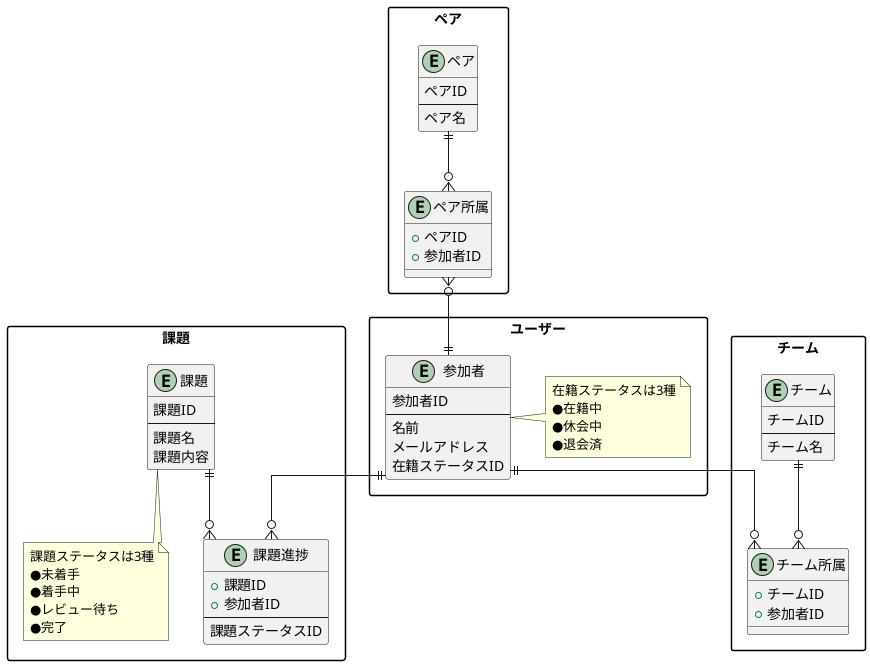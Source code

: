 @startuml ER-v2

/'
  集約: packages
  オブジェクト: objects
  メモ: notes
  関連: * → コンポジッション (インスタンス参照)
        > → 集約間の連携 (ID参照)
  多重度: "<>" -()- "<>"
'/

skinparam PackageStyle rectangle
skinparam Linetype ortho

package 課題 {
    entity 課題 {
        課題ID
        ---
        課題名
        課題内容
    }

    note bottom of 課題
        課題ステータスは3種
        ●未着手
        ●着手中
        ●レビュー待ち
        ●完了
    end note

    entity 課題進捗 {
        + 課題ID
        + 参加者ID
        ---
        課題ステータスID
    }

    課題 ||--o{ 課題進捗
}

package ユーザー {
    entity 参加者 {
        参加者ID
        ---
        名前
        メールアドレス
        在籍ステータスID
    }

    note right of 参加者
        在籍ステータスは3種
        ●在籍中
        ●休会中
        ●退会済
    end note
}

package チーム {
    entity チーム {
        チームID
        ---
        チーム名
    }

    entity チーム所属 {
        + チームID
        + 参加者ID
    }

    チーム ||--o{ チーム所属
}

package ペア {
    entity ペア {
        ペアID
        ---
        ペア名
    }

    entity ペア所属 {
        + ペアID
        + 参加者ID
    }

    ペア ||--o{ ペア所属
}

参加者 ||--o{ 課題進捗
参加者 ||--o{ チーム所属
参加者 ||-u-o{ ペア所属

@enduml